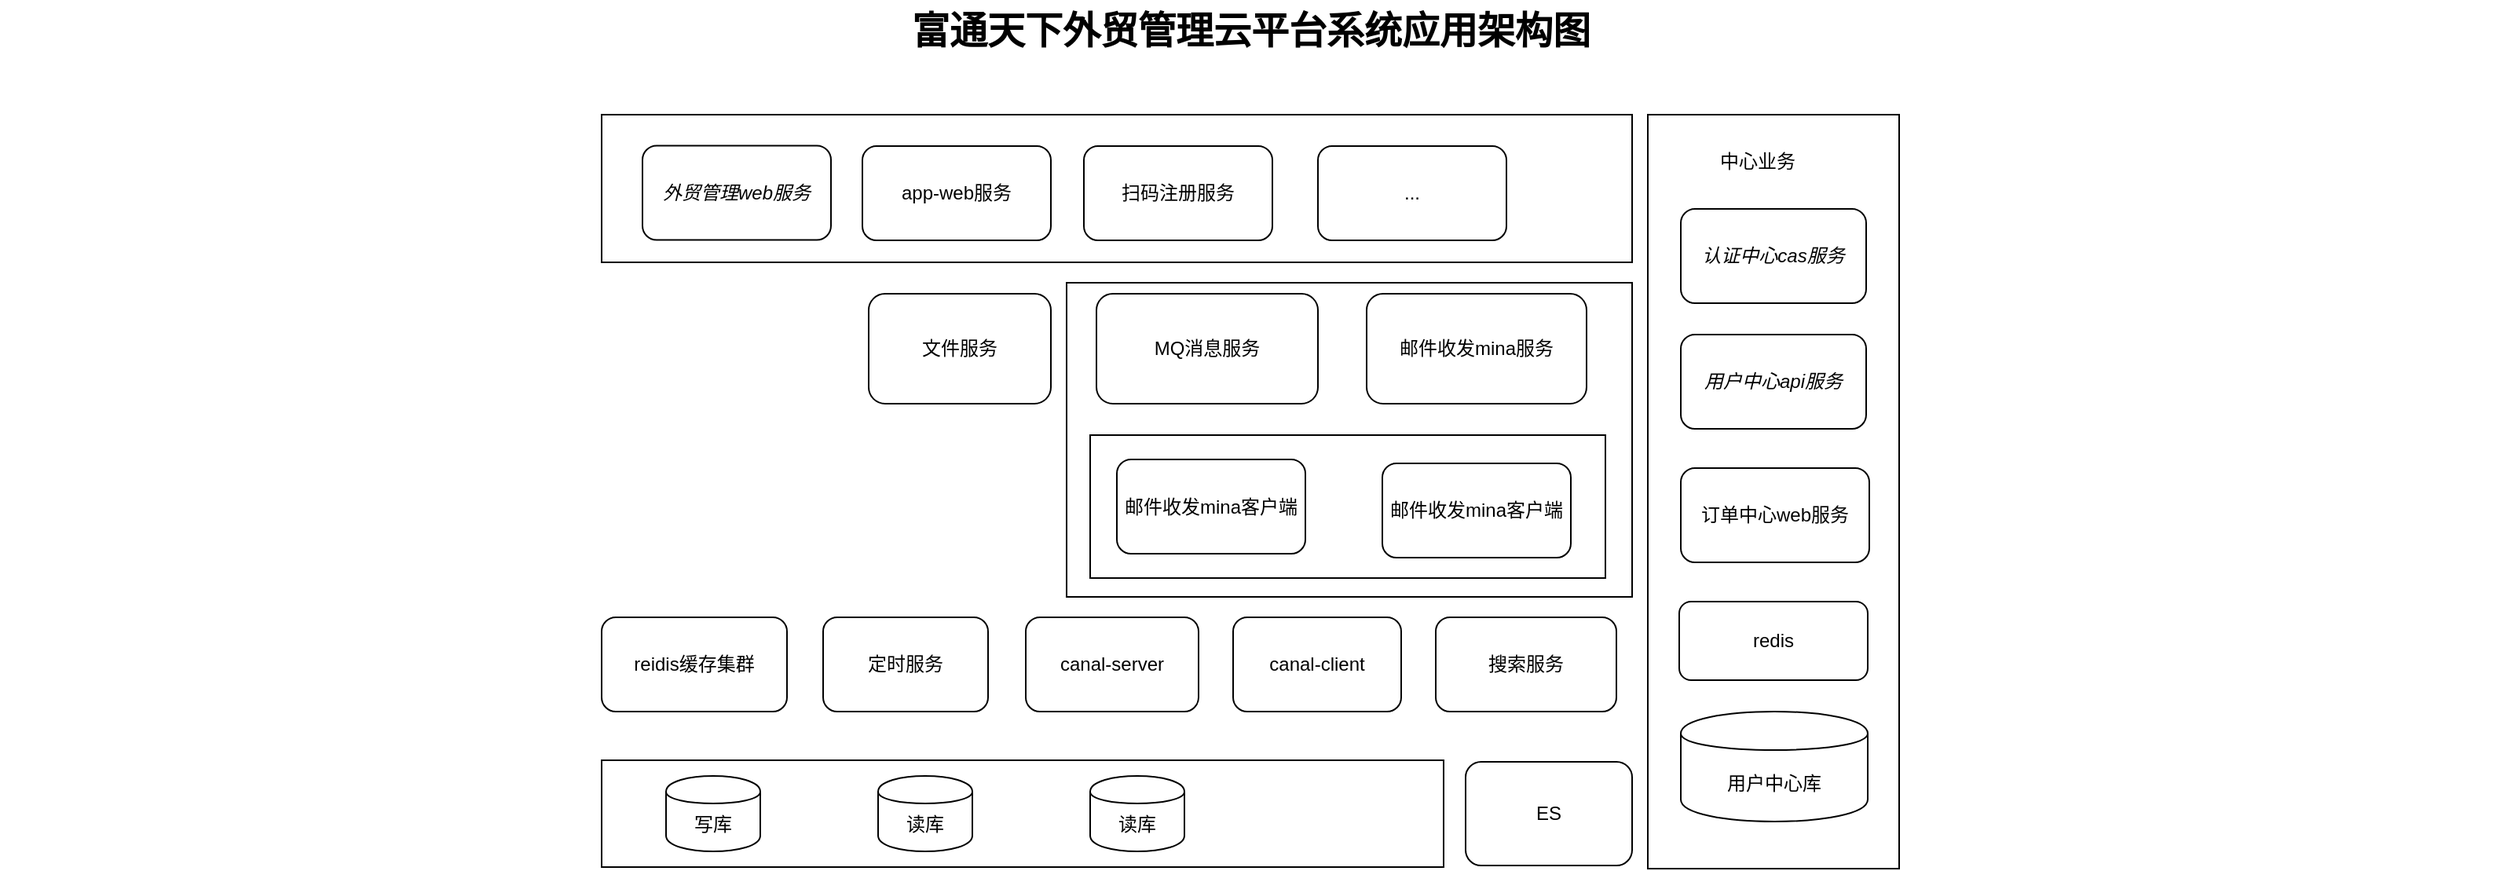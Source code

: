 <mxfile version="10.5.8" type="github"><diagram name="Page-1" id="74b105a0-9070-1c63-61bc-23e55f88626e"><mxGraphModel dx="1017" dy="566" grid="1" gridSize="10" guides="1" tooltips="1" connect="1" arrows="1" fold="1" page="1" pageScale="1.5" pageWidth="1169" pageHeight="826" background="none" math="0" shadow="0"><root><mxCell id="0" style=";html=1;"/><mxCell id="1" style=";html=1;" parent="0"/><mxCell id="AQXK66SDIHGiFqIdb8Pf-88" value="" style="rounded=0;whiteSpace=wrap;html=1;strokeWidth=1;" vertex="1" parent="1"><mxGeometry x="720" y="230" width="360" height="200" as="geometry"/></mxCell><mxCell id="10b056a9c633e61c-30" value="富通天下外贸管理云平台系统应用架构图" style="text;strokeColor=none;fillColor=none;html=1;fontSize=24;fontStyle=1;verticalAlign=middle;align=center;" parent="1" vertex="1"><mxGeometry x="41.5" y="50" width="1590" height="40" as="geometry"/></mxCell><mxCell id="ObDqoix-dbpaILy5yjtX-40" value="" style="rounded=0;whiteSpace=wrap;html=1;" parent="1" vertex="1"><mxGeometry x="424" y="534" width="536" height="68" as="geometry"/></mxCell><mxCell id="ObDqoix-dbpaILy5yjtX-41" value="写库" style="shape=cylinder;whiteSpace=wrap;html=1;boundedLbl=1;backgroundOutline=1;" parent="1" vertex="1"><mxGeometry x="465" y="544" width="60" height="48" as="geometry"/></mxCell><mxCell id="ObDqoix-dbpaILy5yjtX-42" value="读库" style="shape=cylinder;whiteSpace=wrap;html=1;boundedLbl=1;backgroundOutline=1;" parent="1" vertex="1"><mxGeometry x="600" y="544" width="60" height="48" as="geometry"/></mxCell><mxCell id="ObDqoix-dbpaILy5yjtX-43" value="读库" style="shape=cylinder;whiteSpace=wrap;html=1;boundedLbl=1;backgroundOutline=1;" parent="1" vertex="1"><mxGeometry x="735" y="544" width="60" height="48" as="geometry"/></mxCell><mxCell id="ObDqoix-dbpaILy5yjtX-44" value="reidis缓存集群" style="rounded=1;whiteSpace=wrap;html=1;" parent="1" vertex="1"><mxGeometry x="424" y="443" width="118" height="60" as="geometry"/></mxCell><mxCell id="ObDqoix-dbpaILy5yjtX-79" value="MQ消息服务" style="rounded=1;whiteSpace=wrap;html=1;" parent="1" vertex="1"><mxGeometry x="739" y="237" width="141" height="70" as="geometry"/></mxCell><mxCell id="AQXK66SDIHGiFqIdb8Pf-19" value="canal-server" style="rounded=1;whiteSpace=wrap;html=1;" vertex="1" parent="1"><mxGeometry x="694" y="443" width="110" height="60" as="geometry"/></mxCell><mxCell id="AQXK66SDIHGiFqIdb8Pf-20" value="canal-client" style="rounded=1;whiteSpace=wrap;html=1;" vertex="1" parent="1"><mxGeometry x="826" y="443" width="107" height="60" as="geometry"/></mxCell><mxCell id="AQXK66SDIHGiFqIdb8Pf-27" value="ES" style="rounded=1;whiteSpace=wrap;html=1;" vertex="1" parent="1"><mxGeometry x="974" y="535" width="106" height="66" as="geometry"/></mxCell><mxCell id="AQXK66SDIHGiFqIdb8Pf-49" value="&lt;span&gt;邮件收发mina服务&lt;/span&gt;" style="rounded=1;whiteSpace=wrap;html=1;" vertex="1" parent="1"><mxGeometry x="911" y="237" width="140" height="70" as="geometry"/></mxCell><mxCell id="AQXK66SDIHGiFqIdb8Pf-60" value="搜索服务" style="rounded=1;whiteSpace=wrap;html=1;" vertex="1" parent="1"><mxGeometry x="955" y="443" width="115" height="60" as="geometry"/></mxCell><mxCell id="AQXK66SDIHGiFqIdb8Pf-61" value="文件服务" style="rounded=1;whiteSpace=wrap;html=1;" vertex="1" parent="1"><mxGeometry x="594" y="237" width="116" height="70" as="geometry"/></mxCell><mxCell id="AQXK66SDIHGiFqIdb8Pf-63" value="定时服务" style="rounded=1;whiteSpace=wrap;html=1;" vertex="1" parent="1"><mxGeometry x="565" y="443" width="105" height="60" as="geometry"/></mxCell><mxCell id="AQXK66SDIHGiFqIdb8Pf-68" value="" style="rounded=0;whiteSpace=wrap;html=1;strokeWidth=1;" vertex="1" parent="1"><mxGeometry x="735" y="327" width="328" height="91" as="geometry"/></mxCell><mxCell id="AQXK66SDIHGiFqIdb8Pf-70" value="&lt;span&gt;邮件收发mina客户端&lt;/span&gt;" style="rounded=1;whiteSpace=wrap;html=1;" vertex="1" parent="1"><mxGeometry x="752" y="342.5" width="120" height="60" as="geometry"/></mxCell><mxCell id="AQXK66SDIHGiFqIdb8Pf-71" value="&lt;span&gt;邮件收发mina客户端&lt;/span&gt;" style="rounded=1;whiteSpace=wrap;html=1;" vertex="1" parent="1"><mxGeometry x="921" y="345" width="120" height="60" as="geometry"/></mxCell><mxCell id="AQXK66SDIHGiFqIdb8Pf-72" value="" style="rounded=0;whiteSpace=wrap;html=1;strokeWidth=1;" vertex="1" parent="1"><mxGeometry x="1090" y="123" width="160" height="480" as="geometry"/></mxCell><mxCell id="AQXK66SDIHGiFqIdb8Pf-73" value="中心业务" style="text;html=1;strokeColor=none;fillColor=none;align=center;verticalAlign=middle;whiteSpace=wrap;rounded=0;" vertex="1" parent="1"><mxGeometry x="1090" y="143" width="140" height="20" as="geometry"/></mxCell><mxCell id="AQXK66SDIHGiFqIdb8Pf-74" value="&lt;span&gt;用户中心api服务&lt;/span&gt;" style="rounded=1;whiteSpace=wrap;html=1;fontStyle=2" vertex="1" parent="1"><mxGeometry x="1111" y="263" width="118" height="60" as="geometry"/></mxCell><mxCell id="AQXK66SDIHGiFqIdb8Pf-75" value="认证中心cas服务" style="rounded=1;whiteSpace=wrap;html=1;fontStyle=2" vertex="1" parent="1"><mxGeometry x="1111" y="183" width="118" height="60" as="geometry"/></mxCell><mxCell id="AQXK66SDIHGiFqIdb8Pf-77" value="订单中心web服务" style="rounded=1;whiteSpace=wrap;html=1;" vertex="1" parent="1"><mxGeometry x="1111" y="348" width="120" height="60" as="geometry"/></mxCell><mxCell id="AQXK66SDIHGiFqIdb8Pf-79" value="redis" style="rounded=1;whiteSpace=wrap;html=1;" vertex="1" parent="1"><mxGeometry x="1110" y="433" width="120" height="50" as="geometry"/></mxCell><mxCell id="AQXK66SDIHGiFqIdb8Pf-80" value="用户中心库" style="shape=cylinder;whiteSpace=wrap;html=1;boundedLbl=1;backgroundOutline=1;rounded=1;strokeWidth=1;" vertex="1" parent="1"><mxGeometry x="1111" y="503" width="119" height="70" as="geometry"/></mxCell><mxCell id="AQXK66SDIHGiFqIdb8Pf-83" value="" style="rounded=0;whiteSpace=wrap;html=1;strokeWidth=1;" vertex="1" parent="1"><mxGeometry x="424" y="123" width="656" height="94" as="geometry"/></mxCell><mxCell id="AQXK66SDIHGiFqIdb8Pf-84" value="外贸管理web服务" style="rounded=1;whiteSpace=wrap;html=1;fontStyle=2" vertex="1" parent="1"><mxGeometry x="450" y="142.758" width="120" height="60" as="geometry"/></mxCell><mxCell id="AQXK66SDIHGiFqIdb8Pf-85" value="app-web服务" style="rounded=1;whiteSpace=wrap;html=1;" vertex="1" parent="1"><mxGeometry x="590" y="143.03" width="120" height="60" as="geometry"/></mxCell><mxCell id="AQXK66SDIHGiFqIdb8Pf-86" value="扫码注册服务" style="rounded=1;whiteSpace=wrap;html=1;" vertex="1" parent="1"><mxGeometry x="731" y="143.03" width="120" height="60" as="geometry"/></mxCell><mxCell id="AQXK66SDIHGiFqIdb8Pf-87" value="..." style="rounded=1;whiteSpace=wrap;html=1;" vertex="1" parent="1"><mxGeometry x="880" y="143.03" width="120" height="60" as="geometry"/></mxCell></root></mxGraphModel></diagram></mxfile>